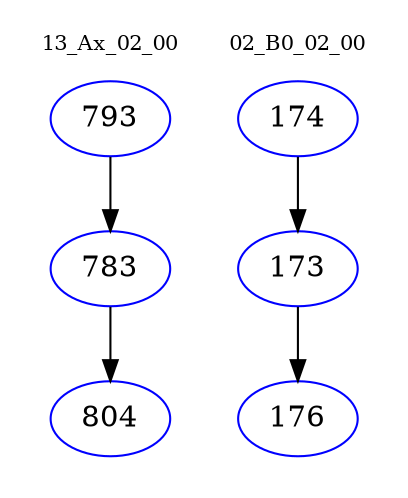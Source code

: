 digraph{
subgraph cluster_0 {
color = white
label = "13_Ax_02_00";
fontsize=10;
T0_793 [label="793", color="blue"]
T0_793 -> T0_783 [color="black"]
T0_783 [label="783", color="blue"]
T0_783 -> T0_804 [color="black"]
T0_804 [label="804", color="blue"]
}
subgraph cluster_1 {
color = white
label = "02_B0_02_00";
fontsize=10;
T1_174 [label="174", color="blue"]
T1_174 -> T1_173 [color="black"]
T1_173 [label="173", color="blue"]
T1_173 -> T1_176 [color="black"]
T1_176 [label="176", color="blue"]
}
}
